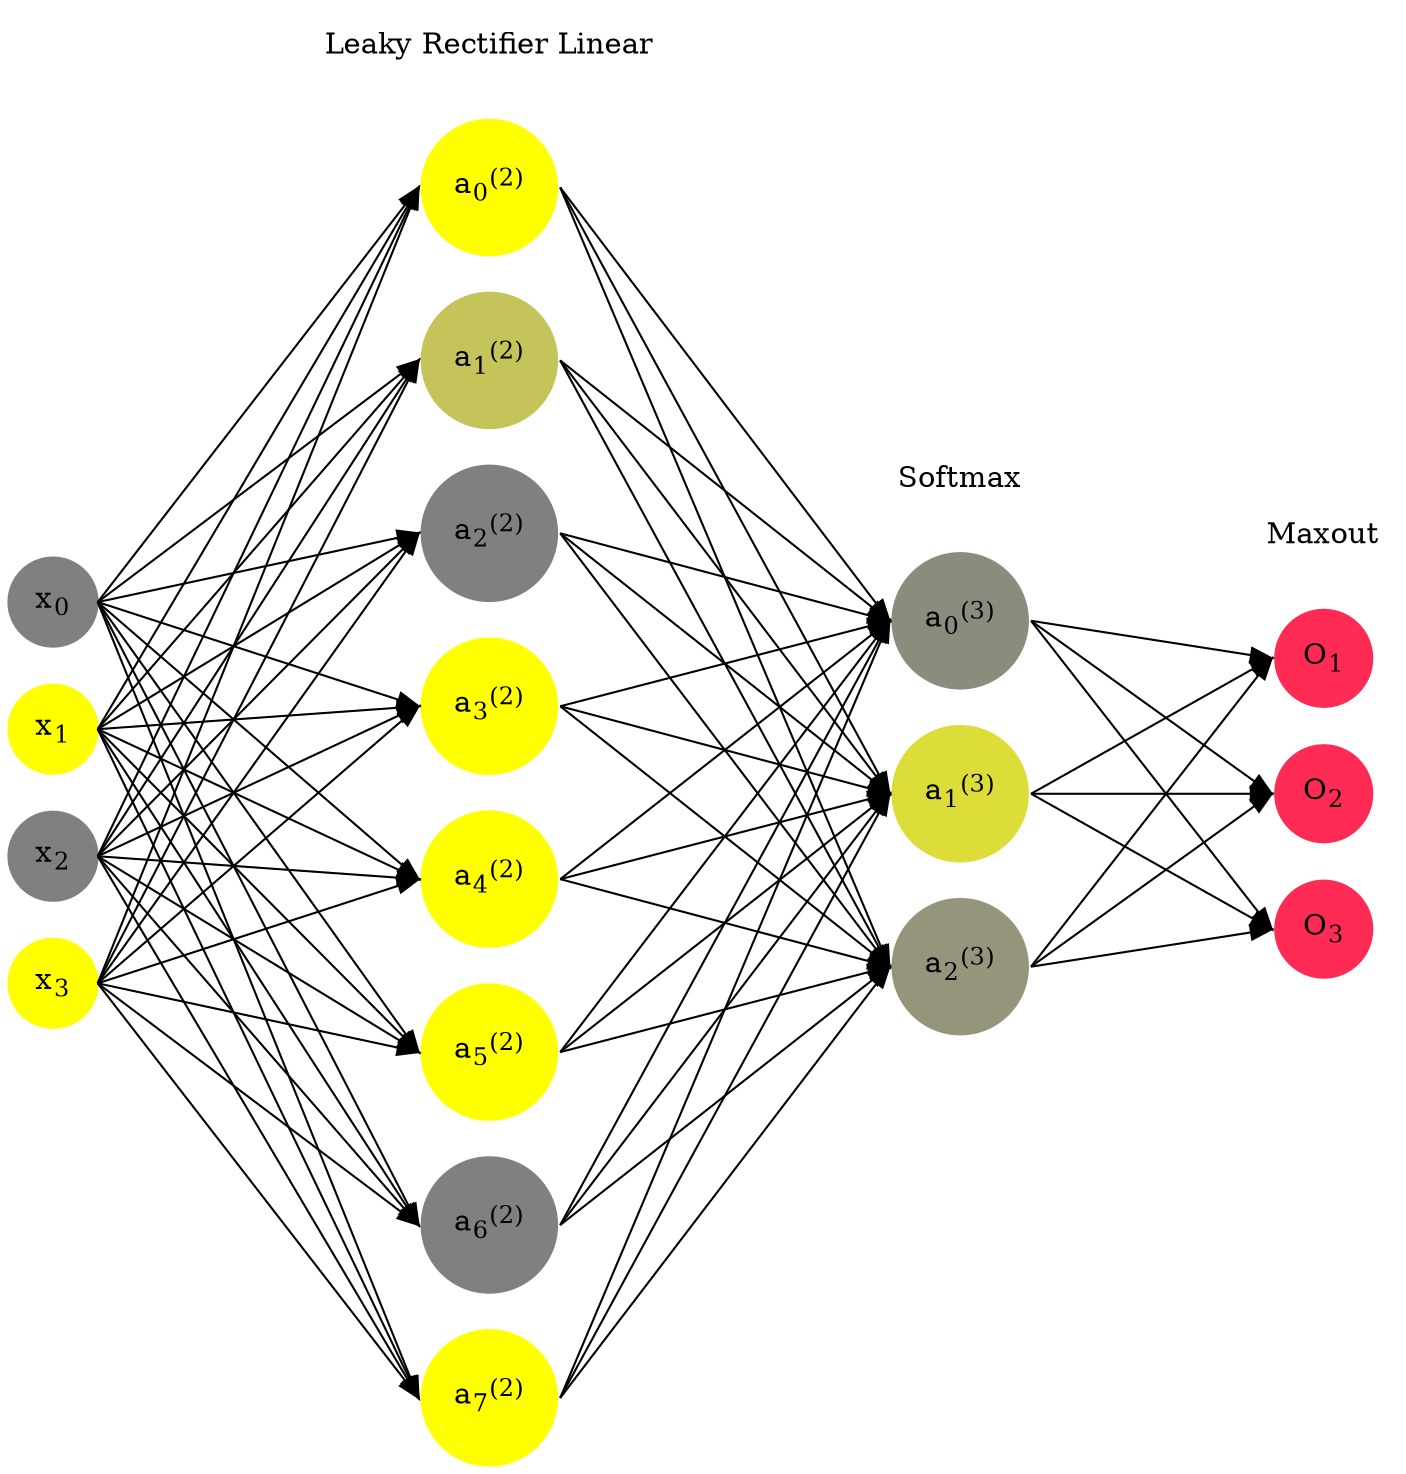 digraph G {
	rankdir = LR;
	splines=false;
	edge[style=invis];
	ranksep= 1.4;
	{
	node [shape=circle, color="0.1667, 0.0, 0.5", style=filled, fillcolor="0.1667, 0.0, 0.5"];
	x0 [label=<x<sub>0</sub>>];
	}
	{
	node [shape=circle, color="0.1667, 1.0, 1.0", style=filled, fillcolor="0.1667, 1.0, 1.0"];
	x1 [label=<x<sub>1</sub>>];
	}
	{
	node [shape=circle, color="0.1667, 0.0, 0.5", style=filled, fillcolor="0.1667, 0.0, 0.5"];
	x2 [label=<x<sub>2</sub>>];
	}
	{
	node [shape=circle, color="0.1667, 1.0, 1.0", style=filled, fillcolor="0.1667, 1.0, 1.0"];
	x3 [label=<x<sub>3</sub>>];
	}
	{
	node [shape=circle, color="0.1667, 1.938990, 1.469495", style=filled, fillcolor="0.1667, 1.938990, 1.469495"];
	a02 [label=<a<sub>0</sub><sup>(2)</sup>>];
	}
	{
	node [shape=circle, color="0.1667, 0.534388, 0.767194", style=filled, fillcolor="0.1667, 0.534388, 0.767194"];
	a12 [label=<a<sub>1</sub><sup>(2)</sup>>];
	}
	{
	node [shape=circle, color="0.1667, 0.001384, 0.500692", style=filled, fillcolor="0.1667, 0.001384, 0.500692"];
	a22 [label=<a<sub>2</sub><sup>(2)</sup>>];
	}
	{
	node [shape=circle, color="0.1667, 2.354787, 1.677394", style=filled, fillcolor="0.1667, 2.354787, 1.677394"];
	a32 [label=<a<sub>3</sub><sup>(2)</sup>>];
	}
	{
	node [shape=circle, color="0.1667, 1.762813, 1.381406", style=filled, fillcolor="0.1667, 1.762813, 1.381406"];
	a42 [label=<a<sub>4</sub><sup>(2)</sup>>];
	}
	{
	node [shape=circle, color="0.1667, 1.294541, 1.147270", style=filled, fillcolor="0.1667, 1.294541, 1.147270"];
	a52 [label=<a<sub>5</sub><sup>(2)</sup>>];
	}
	{
	node [shape=circle, color="0.1667, 0.000137, 0.500069", style=filled, fillcolor="0.1667, 0.000137, 0.500069"];
	a62 [label=<a<sub>6</sub><sup>(2)</sup>>];
	}
	{
	node [shape=circle, color="0.1667, 2.565078, 1.782539", style=filled, fillcolor="0.1667, 2.565078, 1.782539"];
	a72 [label=<a<sub>7</sub><sup>(2)</sup>>];
	}
	{
	node [shape=circle, color="0.1667, 0.094526, 0.547263", style=filled, fillcolor="0.1667, 0.094526, 0.547263"];
	a03 [label=<a<sub>0</sub><sup>(3)</sup>>];
	}
	{
	node [shape=circle, color="0.1667, 0.734325, 0.867162", style=filled, fillcolor="0.1667, 0.734325, 0.867162"];
	a13 [label=<a<sub>1</sub><sup>(3)</sup>>];
	}
	{
	node [shape=circle, color="0.1667, 0.171149, 0.585574", style=filled, fillcolor="0.1667, 0.171149, 0.585574"];
	a23 [label=<a<sub>2</sub><sup>(3)</sup>>];
	}
	{
	node [shape=circle, color="0.9667, 0.83, 1.0", style=filled, fillcolor="0.9667, 0.83, 1.0"];
	O1 [label=<O<sub>1</sub>>];
	}
	{
	node [shape=circle, color="0.9667, 0.83, 1.0", style=filled, fillcolor="0.9667, 0.83, 1.0"];
	O2 [label=<O<sub>2</sub>>];
	}
	{
	node [shape=circle, color="0.9667, 0.83, 1.0", style=filled, fillcolor="0.9667, 0.83, 1.0"];
	O3 [label=<O<sub>3</sub>>];
	}
	{
	rank=same;
	x0->x1->x2->x3;
	}
	{
	rank=same;
	a02->a12->a22->a32->a42->a52->a62->a72;
	}
	{
	rank=same;
	a03->a13->a23;
	}
	{
	rank=same;
	O1->O2->O3;
	}
	l1 [shape=plaintext,label="Leaky Rectifier Linear"];
	l1->a02;
	{rank=same; l1;a02};
	l2 [shape=plaintext,label="Softmax"];
	l2->a03;
	{rank=same; l2;a03};
	l3 [shape=plaintext,label="Maxout"];
	l3->O1;
	{rank=same; l3;O1};
edge[style=solid, tailport=e, headport=w];
	{x0;x1;x2;x3} -> {a02;a12;a22;a32;a42;a52;a62;a72};
	{a02;a12;a22;a32;a42;a52;a62;a72} -> {a03;a13;a23};
	{a03;a13;a23} -> {O1,O2,O3};
}